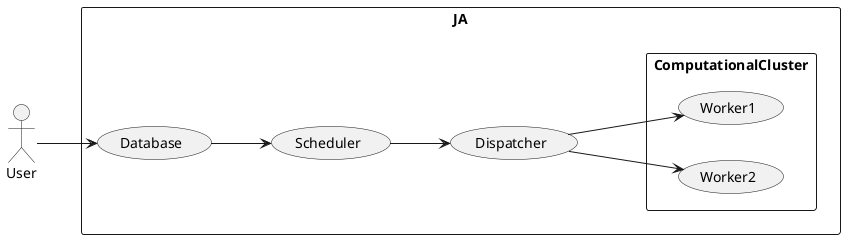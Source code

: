 @startuml
left to right direction

actor User

rectangle JA {
    usecase Database
    usecase Scheduler
    usecase Dispatcher

    User --> Database
    Database --> Scheduler
    Scheduler --> Dispatcher

    rectangle ComputationalCluster {
        usecase Worker1
        usecase Worker2
        Dispatcher --> Worker1
        Dispatcher --> Worker2
    }
}

@enduml
